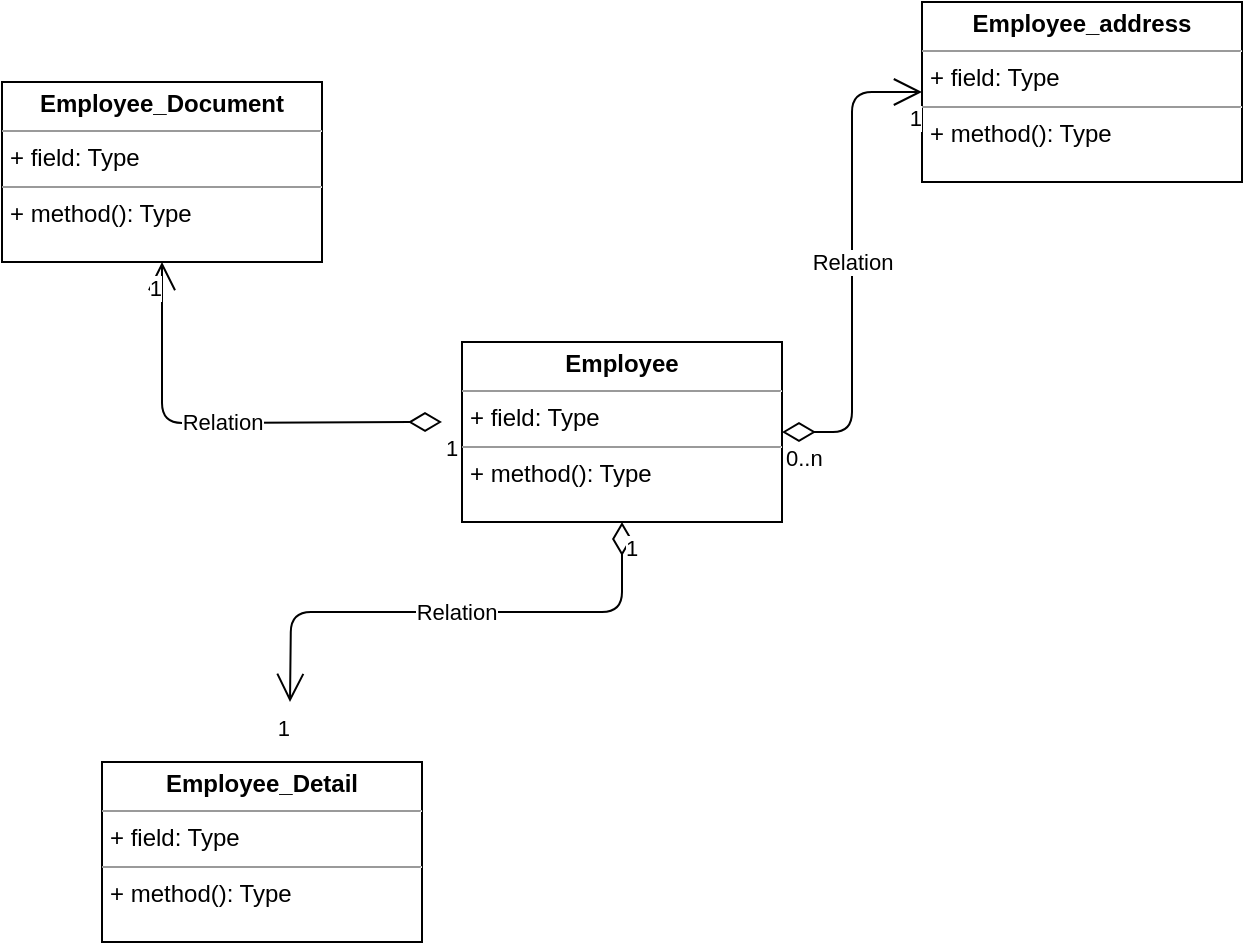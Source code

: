 <mxfile version="13.10.4" type="github"><diagram id="u0mnG5ZLLVZDYlLqGEbs" name="Page-1"><mxGraphModel dx="1662" dy="762" grid="1" gridSize="10" guides="1" tooltips="1" connect="1" arrows="1" fold="1" page="1" pageScale="1" pageWidth="850" pageHeight="1100" math="0" shadow="0"><root><mxCell id="0"/><mxCell id="1" parent="0"/><mxCell id="V2vRvj1IU82-nSqfe8_d-1" value="&lt;p style=&quot;margin: 0px ; margin-top: 4px ; text-align: center&quot;&gt;&lt;b&gt;Employee&lt;/b&gt;&lt;/p&gt;&lt;hr size=&quot;1&quot;&gt;&lt;p style=&quot;margin: 0px ; margin-left: 4px&quot;&gt;+ field: Type&lt;/p&gt;&lt;hr size=&quot;1&quot;&gt;&lt;p style=&quot;margin: 0px ; margin-left: 4px&quot;&gt;+ method(): Type&lt;/p&gt;" style="verticalAlign=top;align=left;overflow=fill;fontSize=12;fontFamily=Helvetica;html=1;" vertex="1" parent="1"><mxGeometry x="340" y="220" width="160" height="90" as="geometry"/></mxCell><mxCell id="V2vRvj1IU82-nSqfe8_d-2" value="&lt;p style=&quot;margin: 0px ; margin-top: 4px ; text-align: center&quot;&gt;&lt;b&gt;Employee_address&lt;/b&gt;&lt;/p&gt;&lt;hr size=&quot;1&quot;&gt;&lt;p style=&quot;margin: 0px ; margin-left: 4px&quot;&gt;+ field: Type&lt;/p&gt;&lt;hr size=&quot;1&quot;&gt;&lt;p style=&quot;margin: 0px ; margin-left: 4px&quot;&gt;+ method(): Type&lt;/p&gt;" style="verticalAlign=top;align=left;overflow=fill;fontSize=12;fontFamily=Helvetica;html=1;" vertex="1" parent="1"><mxGeometry x="570" y="50" width="160" height="90" as="geometry"/></mxCell><mxCell id="V2vRvj1IU82-nSqfe8_d-3" value="&lt;p style=&quot;margin: 0px ; margin-top: 4px ; text-align: center&quot;&gt;&lt;b&gt;Employee_Detail&lt;/b&gt;&lt;/p&gt;&lt;hr size=&quot;1&quot;&gt;&lt;p style=&quot;margin: 0px ; margin-left: 4px&quot;&gt;+ field: Type&lt;/p&gt;&lt;hr size=&quot;1&quot;&gt;&lt;p style=&quot;margin: 0px ; margin-left: 4px&quot;&gt;+ method(): Type&lt;/p&gt;" style="verticalAlign=top;align=left;overflow=fill;fontSize=12;fontFamily=Helvetica;html=1;" vertex="1" parent="1"><mxGeometry x="160" y="430" width="160" height="90" as="geometry"/></mxCell><mxCell id="V2vRvj1IU82-nSqfe8_d-4" value="&lt;p style=&quot;margin: 0px ; margin-top: 4px ; text-align: center&quot;&gt;&lt;b&gt;Employee_Document&lt;/b&gt;&lt;/p&gt;&lt;hr size=&quot;1&quot;&gt;&lt;p style=&quot;margin: 0px ; margin-left: 4px&quot;&gt;+ field: Type&lt;/p&gt;&lt;hr size=&quot;1&quot;&gt;&lt;p style=&quot;margin: 0px ; margin-left: 4px&quot;&gt;+ method(): Type&lt;/p&gt;" style="verticalAlign=top;align=left;overflow=fill;fontSize=12;fontFamily=Helvetica;html=1;" vertex="1" parent="1"><mxGeometry x="110" y="90" width="160" height="90" as="geometry"/></mxCell><mxCell id="V2vRvj1IU82-nSqfe8_d-5" value="Relation" style="endArrow=open;html=1;endSize=12;startArrow=diamondThin;startSize=14;startFill=0;edgeStyle=orthogonalEdgeStyle;entryX=0;entryY=0.5;entryDx=0;entryDy=0;" edge="1" parent="1" source="V2vRvj1IU82-nSqfe8_d-1" target="V2vRvj1IU82-nSqfe8_d-2"><mxGeometry relative="1" as="geometry"><mxPoint x="270" y="135" as="sourcePoint"/><mxPoint x="430" y="135" as="targetPoint"/></mxGeometry></mxCell><mxCell id="V2vRvj1IU82-nSqfe8_d-6" value="0..n" style="edgeLabel;resizable=0;html=1;align=left;verticalAlign=top;" connectable="0" vertex="1" parent="V2vRvj1IU82-nSqfe8_d-5"><mxGeometry x="-1" relative="1" as="geometry"/></mxCell><mxCell id="V2vRvj1IU82-nSqfe8_d-7" value="1" style="edgeLabel;resizable=0;html=1;align=right;verticalAlign=top;" connectable="0" vertex="1" parent="V2vRvj1IU82-nSqfe8_d-5"><mxGeometry x="1" relative="1" as="geometry"/></mxCell><mxCell id="V2vRvj1IU82-nSqfe8_d-8" value="Relation" style="endArrow=open;html=1;endSize=12;startArrow=diamondThin;startSize=14;startFill=0;edgeStyle=orthogonalEdgeStyle;exitX=0.5;exitY=1;exitDx=0;exitDy=0;" edge="1" parent="1" source="V2vRvj1IU82-nSqfe8_d-1"><mxGeometry relative="1" as="geometry"><mxPoint x="340" y="570" as="sourcePoint"/><mxPoint x="254" y="400" as="targetPoint"/></mxGeometry></mxCell><mxCell id="V2vRvj1IU82-nSqfe8_d-9" value="1" style="edgeLabel;resizable=0;html=1;align=left;verticalAlign=top;" connectable="0" vertex="1" parent="V2vRvj1IU82-nSqfe8_d-8"><mxGeometry x="-1" relative="1" as="geometry"/></mxCell><mxCell id="V2vRvj1IU82-nSqfe8_d-10" value="1" style="edgeLabel;resizable=0;html=1;align=right;verticalAlign=top;" connectable="0" vertex="1" parent="V2vRvj1IU82-nSqfe8_d-8"><mxGeometry x="1" relative="1" as="geometry"/></mxCell><mxCell id="V2vRvj1IU82-nSqfe8_d-11" value="Relation" style="endArrow=open;html=1;endSize=12;startArrow=diamondThin;startSize=14;startFill=0;edgeStyle=orthogonalEdgeStyle;entryX=0.5;entryY=1;entryDx=0;entryDy=0;" edge="1" parent="1" target="V2vRvj1IU82-nSqfe8_d-4"><mxGeometry relative="1" as="geometry"><mxPoint x="330" y="260" as="sourcePoint"/><mxPoint x="500" y="570" as="targetPoint"/></mxGeometry></mxCell><mxCell id="V2vRvj1IU82-nSqfe8_d-12" value="1" style="edgeLabel;resizable=0;html=1;align=left;verticalAlign=top;" connectable="0" vertex="1" parent="V2vRvj1IU82-nSqfe8_d-11"><mxGeometry x="-1" relative="1" as="geometry"/></mxCell><mxCell id="V2vRvj1IU82-nSqfe8_d-13" value="1" style="edgeLabel;resizable=0;html=1;align=right;verticalAlign=top;" connectable="0" vertex="1" parent="V2vRvj1IU82-nSqfe8_d-11"><mxGeometry x="1" relative="1" as="geometry"/></mxCell></root></mxGraphModel></diagram></mxfile>